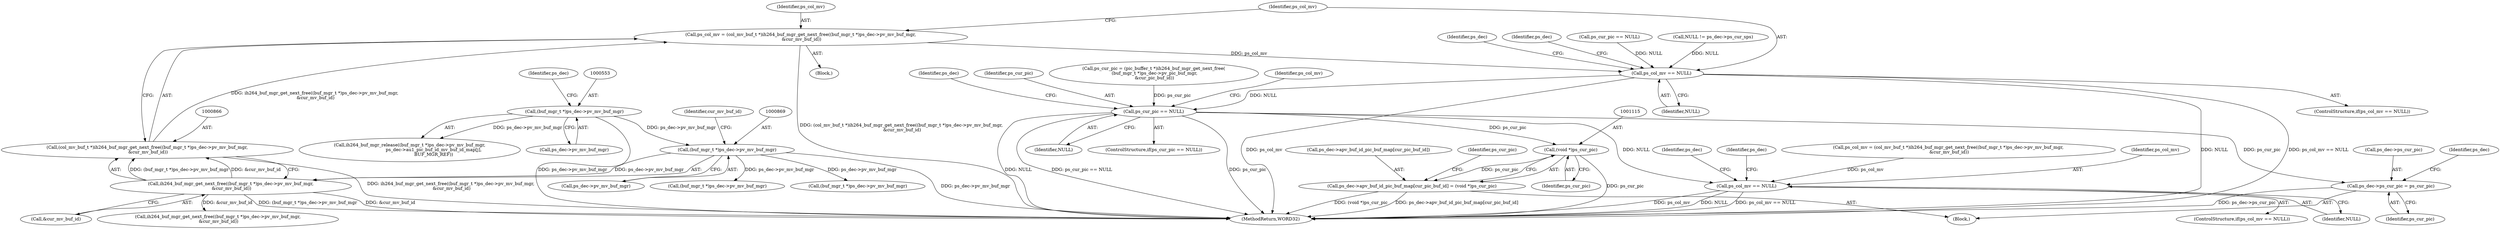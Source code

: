 digraph "0_Android_f634481e940421020e52f511c1fb34aac1db4b2f@pointer" {
"1000863" [label="(Call,ps_col_mv = (col_mv_buf_t *)ih264_buf_mgr_get_next_free((buf_mgr_t *)ps_dec->pv_mv_buf_mgr,\n &cur_mv_buf_id))"];
"1000865" [label="(Call,(col_mv_buf_t *)ih264_buf_mgr_get_next_free((buf_mgr_t *)ps_dec->pv_mv_buf_mgr,\n &cur_mv_buf_id))"];
"1000867" [label="(Call,ih264_buf_mgr_get_next_free((buf_mgr_t *)ps_dec->pv_mv_buf_mgr,\n &cur_mv_buf_id))"];
"1000868" [label="(Call,(buf_mgr_t *)ps_dec->pv_mv_buf_mgr)"];
"1000552" [label="(Call,(buf_mgr_t *)ps_dec->pv_mv_buf_mgr)"];
"1000876" [label="(Call,ps_col_mv == NULL)"];
"1001056" [label="(Call,ps_cur_pic == NULL)"];
"1001080" [label="(Call,ps_col_mv == NULL)"];
"1001091" [label="(Call,ps_dec->ps_cur_pic = ps_cur_pic)"];
"1001114" [label="(Call,(void *)ps_cur_pic)"];
"1001108" [label="(Call,ps_dec->apv_buf_id_pic_buf_map[cur_pic_buf_id] = (void *)ps_cur_pic)"];
"1001043" [label="(Call,ps_cur_pic = (pic_buffer_t *)ih264_buf_mgr_get_next_free(\n (buf_mgr_t *)ps_dec->pv_pic_buf_mgr,\n &cur_pic_buf_id))"];
"1000865" [label="(Call,(col_mv_buf_t *)ih264_buf_mgr_get_next_free((buf_mgr_t *)ps_dec->pv_mv_buf_mgr,\n &cur_mv_buf_id))"];
"1001086" [label="(Identifier,ps_dec)"];
"1001080" [label="(Call,ps_col_mv == NULL)"];
"1000552" [label="(Call,(buf_mgr_t *)ps_dec->pv_mv_buf_mgr)"];
"1001068" [label="(Identifier,ps_col_mv)"];
"1000870" [label="(Call,ps_dec->pv_mv_buf_mgr)"];
"1000559" [label="(Identifier,ps_dec)"];
"1001091" [label="(Call,ps_dec->ps_cur_pic = ps_cur_pic)"];
"1001116" [label="(Identifier,ps_cur_pic)"];
"1001009" [label="(Call,(buf_mgr_t *)ps_dec->pv_mv_buf_mgr)"];
"1000867" [label="(Call,ih264_buf_mgr_get_next_free((buf_mgr_t *)ps_dec->pv_mv_buf_mgr,\n &cur_mv_buf_id))"];
"1000873" [label="(Call,&cur_mv_buf_id)"];
"1000878" [label="(Identifier,NULL)"];
"1001092" [label="(Call,ps_dec->ps_cur_pic)"];
"1001095" [label="(Identifier,ps_cur_pic)"];
"1000551" [label="(Call,ih264_buf_mgr_release((buf_mgr_t *)ps_dec->pv_mv_buf_mgr,\n                                  ps_dec->au1_pic_buf_id_mv_buf_id_map[j],\n                                  BUF_MGR_REF))"];
"1000874" [label="(Identifier,cur_mv_buf_id)"];
"1001056" [label="(Call,ps_cur_pic == NULL)"];
"1001062" [label="(Identifier,ps_dec)"];
"1000868" [label="(Call,(buf_mgr_t *)ps_dec->pv_mv_buf_mgr)"];
"1001098" [label="(Identifier,ps_dec)"];
"1000642" [label="(Call,NULL != ps_dec->ps_cur_sps)"];
"1000877" [label="(Identifier,ps_col_mv)"];
"1000882" [label="(Identifier,ps_dec)"];
"1001079" [label="(ControlStructure,if(ps_col_mv == NULL))"];
"1001093" [label="(Identifier,ps_dec)"];
"1001067" [label="(Call,ps_col_mv = (col_mv_buf_t *)ih264_buf_mgr_get_next_free((buf_mgr_t *)ps_dec->pv_mv_buf_mgr,\n &cur_mv_buf_id))"];
"1001109" [label="(Call,ps_dec->apv_buf_id_pic_buf_map[cur_pic_buf_id])"];
"1001119" [label="(Identifier,ps_cur_pic)"];
"1001114" [label="(Call,(void *)ps_cur_pic)"];
"1001082" [label="(Identifier,NULL)"];
"1000986" [label="(Block,)"];
"1000875" [label="(ControlStructure,if(ps_col_mv == NULL))"];
"1000864" [label="(Identifier,ps_col_mv)"];
"1001072" [label="(Call,(buf_mgr_t *)ps_dec->pv_mv_buf_mgr)"];
"1000889" [label="(Identifier,ps_dec)"];
"1001058" [label="(Identifier,NULL)"];
"1001081" [label="(Identifier,ps_col_mv)"];
"1000876" [label="(Call,ps_col_mv == NULL)"];
"1001108" [label="(Call,ps_dec->apv_buf_id_pic_buf_map[cur_pic_buf_id] = (void *)ps_cur_pic)"];
"1000863" [label="(Call,ps_col_mv = (col_mv_buf_t *)ih264_buf_mgr_get_next_free((buf_mgr_t *)ps_dec->pv_mv_buf_mgr,\n &cur_mv_buf_id))"];
"1001057" [label="(Identifier,ps_cur_pic)"];
"1000821" [label="(Block,)"];
"1000554" [label="(Call,ps_dec->pv_mv_buf_mgr)"];
"1001055" [label="(ControlStructure,if(ps_cur_pic == NULL))"];
"1000842" [label="(Call,ps_cur_pic == NULL)"];
"1002154" [label="(MethodReturn,WORD32)"];
"1001071" [label="(Call,ih264_buf_mgr_get_next_free((buf_mgr_t *)ps_dec->pv_mv_buf_mgr,\n &cur_mv_buf_id))"];
"1000863" -> "1000821"  [label="AST: "];
"1000863" -> "1000865"  [label="CFG: "];
"1000864" -> "1000863"  [label="AST: "];
"1000865" -> "1000863"  [label="AST: "];
"1000877" -> "1000863"  [label="CFG: "];
"1000863" -> "1002154"  [label="DDG: (col_mv_buf_t *)ih264_buf_mgr_get_next_free((buf_mgr_t *)ps_dec->pv_mv_buf_mgr,\n &cur_mv_buf_id)"];
"1000865" -> "1000863"  [label="DDG: ih264_buf_mgr_get_next_free((buf_mgr_t *)ps_dec->pv_mv_buf_mgr,\n &cur_mv_buf_id)"];
"1000863" -> "1000876"  [label="DDG: ps_col_mv"];
"1000865" -> "1000867"  [label="CFG: "];
"1000866" -> "1000865"  [label="AST: "];
"1000867" -> "1000865"  [label="AST: "];
"1000865" -> "1002154"  [label="DDG: ih264_buf_mgr_get_next_free((buf_mgr_t *)ps_dec->pv_mv_buf_mgr,\n &cur_mv_buf_id)"];
"1000867" -> "1000865"  [label="DDG: (buf_mgr_t *)ps_dec->pv_mv_buf_mgr"];
"1000867" -> "1000865"  [label="DDG: &cur_mv_buf_id"];
"1000867" -> "1000873"  [label="CFG: "];
"1000868" -> "1000867"  [label="AST: "];
"1000873" -> "1000867"  [label="AST: "];
"1000867" -> "1002154"  [label="DDG: &cur_mv_buf_id"];
"1000867" -> "1002154"  [label="DDG: (buf_mgr_t *)ps_dec->pv_mv_buf_mgr"];
"1000868" -> "1000867"  [label="DDG: ps_dec->pv_mv_buf_mgr"];
"1000867" -> "1001071"  [label="DDG: &cur_mv_buf_id"];
"1000868" -> "1000870"  [label="CFG: "];
"1000869" -> "1000868"  [label="AST: "];
"1000870" -> "1000868"  [label="AST: "];
"1000874" -> "1000868"  [label="CFG: "];
"1000868" -> "1002154"  [label="DDG: ps_dec->pv_mv_buf_mgr"];
"1000552" -> "1000868"  [label="DDG: ps_dec->pv_mv_buf_mgr"];
"1000868" -> "1001009"  [label="DDG: ps_dec->pv_mv_buf_mgr"];
"1000868" -> "1001072"  [label="DDG: ps_dec->pv_mv_buf_mgr"];
"1000552" -> "1000551"  [label="AST: "];
"1000552" -> "1000554"  [label="CFG: "];
"1000553" -> "1000552"  [label="AST: "];
"1000554" -> "1000552"  [label="AST: "];
"1000559" -> "1000552"  [label="CFG: "];
"1000552" -> "1002154"  [label="DDG: ps_dec->pv_mv_buf_mgr"];
"1000552" -> "1000551"  [label="DDG: ps_dec->pv_mv_buf_mgr"];
"1000876" -> "1000875"  [label="AST: "];
"1000876" -> "1000878"  [label="CFG: "];
"1000877" -> "1000876"  [label="AST: "];
"1000878" -> "1000876"  [label="AST: "];
"1000882" -> "1000876"  [label="CFG: "];
"1000889" -> "1000876"  [label="CFG: "];
"1000876" -> "1002154"  [label="DDG: NULL"];
"1000876" -> "1002154"  [label="DDG: ps_col_mv == NULL"];
"1000876" -> "1002154"  [label="DDG: ps_col_mv"];
"1000642" -> "1000876"  [label="DDG: NULL"];
"1000842" -> "1000876"  [label="DDG: NULL"];
"1000876" -> "1001056"  [label="DDG: NULL"];
"1001056" -> "1001055"  [label="AST: "];
"1001056" -> "1001058"  [label="CFG: "];
"1001057" -> "1001056"  [label="AST: "];
"1001058" -> "1001056"  [label="AST: "];
"1001062" -> "1001056"  [label="CFG: "];
"1001068" -> "1001056"  [label="CFG: "];
"1001056" -> "1002154"  [label="DDG: ps_cur_pic"];
"1001056" -> "1002154"  [label="DDG: NULL"];
"1001056" -> "1002154"  [label="DDG: ps_cur_pic == NULL"];
"1001043" -> "1001056"  [label="DDG: ps_cur_pic"];
"1001056" -> "1001080"  [label="DDG: NULL"];
"1001056" -> "1001091"  [label="DDG: ps_cur_pic"];
"1001056" -> "1001114"  [label="DDG: ps_cur_pic"];
"1001080" -> "1001079"  [label="AST: "];
"1001080" -> "1001082"  [label="CFG: "];
"1001081" -> "1001080"  [label="AST: "];
"1001082" -> "1001080"  [label="AST: "];
"1001086" -> "1001080"  [label="CFG: "];
"1001093" -> "1001080"  [label="CFG: "];
"1001080" -> "1002154"  [label="DDG: ps_col_mv == NULL"];
"1001080" -> "1002154"  [label="DDG: ps_col_mv"];
"1001080" -> "1002154"  [label="DDG: NULL"];
"1001067" -> "1001080"  [label="DDG: ps_col_mv"];
"1001091" -> "1000986"  [label="AST: "];
"1001091" -> "1001095"  [label="CFG: "];
"1001092" -> "1001091"  [label="AST: "];
"1001095" -> "1001091"  [label="AST: "];
"1001098" -> "1001091"  [label="CFG: "];
"1001091" -> "1002154"  [label="DDG: ps_dec->ps_cur_pic"];
"1001114" -> "1001108"  [label="AST: "];
"1001114" -> "1001116"  [label="CFG: "];
"1001115" -> "1001114"  [label="AST: "];
"1001116" -> "1001114"  [label="AST: "];
"1001108" -> "1001114"  [label="CFG: "];
"1001114" -> "1002154"  [label="DDG: ps_cur_pic"];
"1001114" -> "1001108"  [label="DDG: ps_cur_pic"];
"1001108" -> "1000986"  [label="AST: "];
"1001109" -> "1001108"  [label="AST: "];
"1001119" -> "1001108"  [label="CFG: "];
"1001108" -> "1002154"  [label="DDG: (void *)ps_cur_pic"];
"1001108" -> "1002154"  [label="DDG: ps_dec->apv_buf_id_pic_buf_map[cur_pic_buf_id]"];
}
